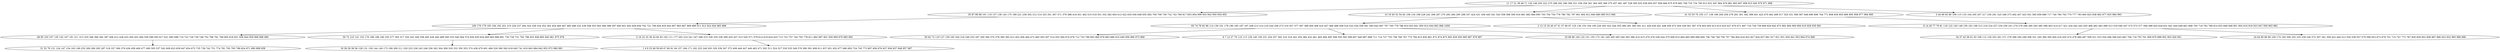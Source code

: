 digraph true_tree {
	"0" -> "1"
	"1" -> "2"
	"0" -> "3"
	"2" -> "4"
	"3" -> "5"
	"0" -> "6"
	"2" -> "7"
	"4" -> "8"
	"0" -> "9"
	"5" -> "10"
	"2" -> "11"
	"7" -> "12"
	"3" -> "13"
	"5" -> "14"
	"6" -> "15"
	"15" -> "16"
	"15" -> "17"
	"11" -> "18"
	"5" -> "19"
	"0" [label="11 17 21 39 49 71 120 146 203 222 275 288 292 296 306 321 338 356 361 364 365 368 375 457 481 487 528 585 632 638 650 657 658 666 675 678 683 708 725 734 785 813 831 847 864 879 881 893 907 908 915 945 970 971 998"];
	"1" [label="35 87 89 98 101 118 137 138 143 175 189 221 238 302 312 314 323 351 367 371 379 388 418 451 462 510 518 551 552 582 604 612 622 635 636 648 655 692 700 709 730 732 743 769 817 853 854 909 933 943 950 954 955"];
	"2" [label="160 176 179 183 184 192 201 215 229 237 264 324 328 334 352 362 454 460 467 485 486 532 539 548 553 563 586 588 597 600 601 602 629 656 702 721 790 826 835 843 857 863 867 869 889 911 912 924 926 983 988"];
	"3" [label="10 19 45 52 54 82 109 134 198 228 242 266 267 270 283 284 295 298 337 424 431 439 445 541 543 558 568 595 616 681 682 684 695 703 704 754 776 780 782 797 801 802 812 840 880 885 913 946"];
	"4" [label="48 95 103 107 135 142 167 191 311 313 333 346 366 382 397 406 412 428 433 450 453 484 559 589 593 617 621 685 698 710 722 728 739 748 752 768 791 799 805 818 821 836 844 859 868 898 990"];
	"5" [label="65 74 78 92 99 114 136 161 178 180 185 187 197 208 213 214 219 244 258 273 319 357 377 387 389 400 408 416 427 466 488 509 516 522 534 556 581 583 642 667 707 765 779 786 810 823 841 850 914 944 962 968 1000"];
	"6" [label="41 53 55 75 105 117 158 196 200 259 279 281 301 392 398 401 423 475 492 499 517 525 531 569 587 646 690 696 764 771 808 839 855 866 895 958 977 994 995"];
	"7" [label="30 72 123 141 152 170 186 188 190 235 277 305 317 320 343 349 359 405 426 440 489 500 533 540 564 574 626 630 634 660 663 689 691 720 726 731 792 796 832 849 865 940 961 975 978"];
	"8" [label="31 32 76 121 124 147 154 163 169 255 269 280 285 287 318 327 369 376 436 458 469 477 490 505 537 542 609 623 639 647 654 673 735 738 742 751 774 781 793 795 798 824 871 890 899 938"];
	"9" [label="3 44 69 83 86 106 115 133 164 205 207 217 230 291 325 348 373 402 407 425 501 565 659 686 717 740 760 763 770 777 783 800 825 838 862 877 925 984 993"];
	"10" [label="50 62 73 119 127 159 165 204 218 246 253 297 300 360 370 378 390 393 413 452 456 464 472 483 503 507 514 555 584 674 676 712 733 789 803 860 878 883 886 910 949 956 966 973 989"];
	"11" [label="5 16 22 33 36 43 84 93 102 111 177 202 210 241 247 268 315 326 335 336 399 435 437 515 545 571 579 614 619 624 633 713 723 737 744 750 778 811 892 897 901 939 969 976 985 992"];
	"12" [label="18 28 29 38 56 128 131 139 144 149 173 199 209 211 220 223 236 243 248 256 262 304 309 330 332 350 353 374 438 479 491 496 526 560 562 618 645 741 819 845 884 942 952 972 980 981"];
	"13" [label="2 13 15 20 40 47 51 57 66 97 125 130 153 194 195 226 263 322 344 355 380 381 383 391 411 429 430 441 448 459 473 504 529 561 567 578 603 605 613 615 625 627 670 671 697 716 729 759 809 829 842 873 882 894 900 906 919 928 935 991"];
	"14" [label="6 7 12 27 70 110 113 129 140 156 231 254 257 282 310 316 342 354 384 432 461 465 494 495 508 550 592 599 607 640 687 699 711 714 727 753 758 766 767 775 794 815 830 861 872 874 875 905 929 930 960 967 979 997"];
	"15" [label="8 14 26 77 79 81 116 122 145 148 150 162 168 212 216 224 227 234 250 251 274 276 286 290 293 385 386 403 414 417 421 434 442 443 455 468 482 493 498 513 519 546 547 572 573 577 594 598 620 628 631 641 644 649 661 668 705 719 762 788 814 833 846 848 851 904 916 918 923 947 959 963 982"];
	"16" [label="34 37 42 58 61 63 108 112 126 252 261 271 278 289 294 299 308 331 345 394 395 404 419 420 474 478 480 497 506 521 523 554 566 590 643 662 706 718 755 761 806 870 888 902 903 920 951"];
	"17" [label="24 64 85 88 90 100 174 193 206 232 233 239 240 272 307 341 358 422 444 512 520 538 557 570 596 653 672 679 701 715 747 772 787 820 828 852 858 887 896 922 932 965 986 996"];
	"18" [label="1 4 9 23 46 59 60 67 80 91 94 157 166 171 182 225 249 303 329 339 347 372 409 446 447 449 463 471 502 511 524 527 530 535 549 576 580 591 608 611 637 651 652 677 680 693 724 745 773 807 856 876 927 936 937 948 957 987"];
	"19" [label="25 68 96 104 132 151 155 172 181 245 260 265 340 363 396 410 415 470 476 536 544 575 606 610 664 665 669 688 694 736 746 749 756 757 784 804 816 822 827 834 837 891 917 921 931 934 941 953 964 974 999"];
}

